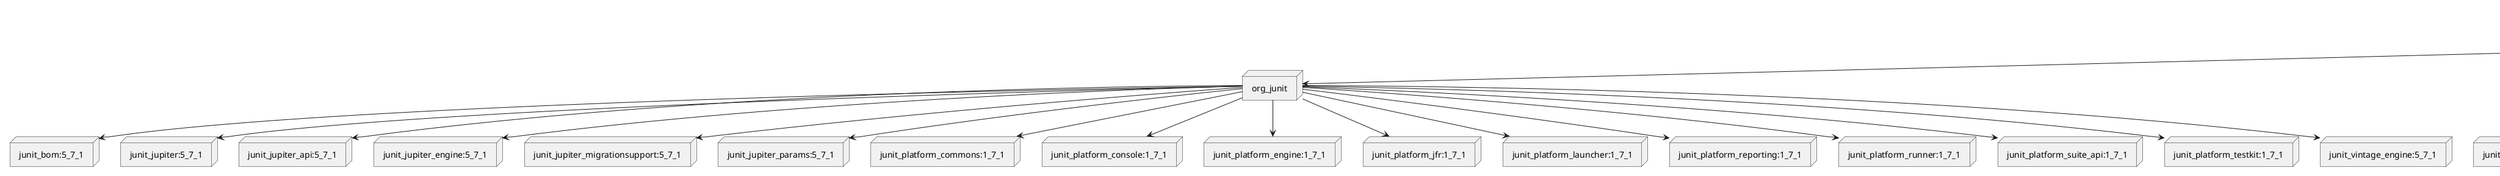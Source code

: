 @startuml
node "org_apache_commons_commons_lang3_3_12_0" as org_apache_commons_commons_lang3_3_12_0
node "org_junit" as org_junit
org_apache_commons_commons_lang3_3_12_0 --> org_junit
node "junit_bom:5_7_1" as junit_bom_5_7_1
org_junit --> junit_bom_5_7_1
node "junit_jupiter:5_7_1" as junit_jupiter_5_7_1
org_junit --> junit_jupiter_5_7_1
node "junit_jupiter_api:5_7_1" as junit_jupiter_api_5_7_1
org_junit --> junit_jupiter_api_5_7_1
node "junit_jupiter_engine:5_7_1" as junit_jupiter_engine_5_7_1
org_junit --> junit_jupiter_engine_5_7_1
node "junit_jupiter_migrationsupport:5_7_1" as junit_jupiter_migrationsupport_5_7_1
org_junit --> junit_jupiter_migrationsupport_5_7_1
node "junit_jupiter_params:5_7_1" as junit_jupiter_params_5_7_1
org_junit --> junit_jupiter_params_5_7_1
node "junit_platform_commons:1_7_1" as junit_platform_commons_1_7_1
org_junit --> junit_platform_commons_1_7_1
node "junit_platform_console:1_7_1" as junit_platform_console_1_7_1
org_junit --> junit_platform_console_1_7_1
node "junit_platform_engine:1_7_1" as junit_platform_engine_1_7_1
org_junit --> junit_platform_engine_1_7_1
node "junit_platform_jfr:1_7_1" as junit_platform_jfr_1_7_1
org_junit --> junit_platform_jfr_1_7_1
node "junit_platform_launcher:1_7_1" as junit_platform_launcher_1_7_1
org_junit --> junit_platform_launcher_1_7_1
node "junit_platform_reporting:1_7_1" as junit_platform_reporting_1_7_1
org_junit --> junit_platform_reporting_1_7_1
node "junit_platform_runner:1_7_1" as junit_platform_runner_1_7_1
org_junit --> junit_platform_runner_1_7_1
node "junit_platform_suite_api:1_7_1" as junit_platform_suite_api_1_7_1
org_junit --> junit_platform_suite_api_1_7_1
node "junit_platform_testkit:1_7_1" as junit_platform_testkit_1_7_1
org_junit --> junit_platform_testkit_1_7_1
node "junit_vintage_engine:5_7_1" as junit_vintage_engine_5_7_1
org_junit --> junit_vintage_engine_5_7_1
node "org_junit_pioneer" as org_junit_pioneer
org_apache_commons_commons_lang3_3_12_0 --> org_junit_pioneer
node "junit_pioneer:1_3_0" as junit_pioneer_1_3_0
org_junit_pioneer --> junit_pioneer_1_3_0
node "junit_bom:5_5_2" as junit_bom_5_5_2
org_junit_pioneer --> junit_bom_5_5_2
node "org_hamcrest" as org_hamcrest
org_apache_commons_commons_lang3_3_12_0 --> org_hamcrest
node "hamcrest:2_2" as hamcrest_2_2
org_hamcrest --> hamcrest_2_2
node "org_easymock" as org_easymock
org_apache_commons_commons_lang3_3_12_0 --> org_easymock
node "easymock:4_2" as easymock_4_2
org_easymock --> easymock_4_2
node "surefire_junit_platform:3_0_0_M4" as surefire_junit_platform_3_0_0_M4
org_easymock --> surefire_junit_platform_3_0_0_M4
node "objenesis:3_1" as objenesis_3_1
org_easymock --> objenesis_3_1
node "dexmaker:1_5" as dexmaker_1_5
org_easymock --> dexmaker_1_5
node "junit_jupiter:5_6_0" as junit_jupiter_5_6_0
org_easymock --> junit_jupiter_5_6_0
node "junit_vintage_engine:5_6_0" as junit_vintage_engine_5_6_0
org_easymock --> junit_vintage_engine_5_6_0
node "junit:4_13" as junit_4_13
org_easymock --> junit_4_13
node "testng:7_1_0" as testng_7_1_0
org_easymock --> testng_7_1_0
node "org_openjdk_jmh" as org_openjdk_jmh
org_apache_commons_commons_lang3_3_12_0 --> org_openjdk_jmh
node "jmh_core:1_27" as jmh_core_1_27
org_openjdk_jmh --> jmh_core_1_27
node "jmh_generator_annprocess:1_27" as jmh_generator_annprocess_1_27
org_openjdk_jmh --> jmh_generator_annprocess_1_27
node "com_google_code_findbugs" as com_google_code_findbugs
org_apache_commons_commons_lang3_3_12_0 --> com_google_code_findbugs
node "jsr305:3_0_2" as jsr305_3_0_2
com_google_code_findbugs --> jsr305_3_0_2
node "com_puppycrawl_tools" as com_puppycrawl_tools
org_apache_commons_commons_lang3_3_12_0 --> com_puppycrawl_tools
node "checkstyle:8_40" as checkstyle_8_40
com_puppycrawl_tools --> checkstyle_8_40
node "archunit_junit5:0_15_0" as archunit_junit5_0_15_0
com_puppycrawl_tools --> archunit_junit5_0_15_0
node "picocli:4_6_1" as picocli_4_6_1
com_puppycrawl_tools --> picocli_4_6_1
node "antlr:2_7_7" as antlr_2_7_7
com_puppycrawl_tools --> antlr_2_7_7
node "antlr4_runtime:4_9_1" as antlr4_runtime_4_9_1
com_puppycrawl_tools --> antlr4_runtime_4_9_1
node "commons_beanutils:1_9_4" as commons_beanutils_1_9_4
com_puppycrawl_tools --> commons_beanutils_1_9_4
node "guava:30_0_jre" as guava_30_0_jre
com_puppycrawl_tools --> guava_30_0_jre
node "ant:1_10_9" as ant_1_10_9
com_puppycrawl_tools --> ant_1_10_9
node "reflections:0_9_12" as reflections_0_9_12
com_puppycrawl_tools --> reflections_0_9_12
node "junit_jupiter_api:5_7_0" as junit_jupiter_api_5_7_0
com_puppycrawl_tools --> junit_jupiter_api_5_7_0
node "junit_jupiter_engine:5_7_0" as junit_jupiter_engine_5_7_0
com_puppycrawl_tools --> junit_jupiter_engine_5_7_0
node "junit5_system_extensions:1_1_0" as junit5_system_extensions_1_1_0
com_puppycrawl_tools --> junit5_system_extensions_1_1_0
node "junit_vintage_engine:5_7_0" as junit_vintage_engine_5_7_0
com_puppycrawl_tools --> junit_vintage_engine_5_7_0
node "truth:1_1_2" as truth_1_1_2
com_puppycrawl_tools --> truth_1_1_2
node "system_rules:1_19_0" as system_rules_1_19_0
com_puppycrawl_tools --> system_rules_1_19_0
node "equalsverifier:3_5_2" as equalsverifier_3_5_2
com_puppycrawl_tools --> equalsverifier_3_5_2
node "powermock_api_mockito2:2_0_9" as powermock_api_mockito2_2_0_9
com_puppycrawl_tools --> powermock_api_mockito2_2_0_9
node "powermock_module_junit4:2_0_9" as powermock_module_junit4_2_0_9
com_puppycrawl_tools --> powermock_module_junit4_2_0_9
node "commons_io:2_8_0" as commons_io_2_8_0
com_puppycrawl_tools --> commons_io_2_8_0
node "org_eclipse_jgit:5_10_0_202012080955_r" as org_eclipse_jgit_5_10_0_202012080955_r
com_puppycrawl_tools --> org_eclipse_jgit_5_10_0_202012080955_r
node "slf4j_simple:1_7_30" as slf4j_simple_1_7_30
com_puppycrawl_tools --> slf4j_simple_1_7_30
node "org_jacoco_agent:0_8_6" as org_jacoco_agent_0_8_6
com_puppycrawl_tools --> org_jacoco_agent_0_8_6
node "Saxon_HE:10_3" as Saxon_HE_10_3
com_puppycrawl_tools --> Saxon_HE_10_3
node "pitest_junit5_plugin:0_12" as pitest_junit5_plugin_0_12
com_puppycrawl_tools --> pitest_junit5_plugin_0_12
node "pmd_java:6_30_0" as pmd_java_6_30_0
com_puppycrawl_tools --> pmd_java_6_30_0
node "pmd_core:6_30_0" as pmd_core_6_30_0
com_puppycrawl_tools --> pmd_core_6_30_0
node "pmd_javascript:6_30_0" as pmd_javascript_6_30_0
com_puppycrawl_tools --> pmd_javascript_6_30_0
node "pmd_jsp:6_30_0" as pmd_jsp_6_30_0
com_puppycrawl_tools --> pmd_jsp_6_30_0
node "sevntu_checks:1_38_0" as sevntu_checks_1_38_0
com_puppycrawl_tools --> sevntu_checks_1_38_0
node "checkstyle:8_29" as checkstyle_8_29
com_puppycrawl_tools --> checkstyle_8_29
node "ant_nodeps:1_8_1" as ant_nodeps_1_8_1
com_puppycrawl_tools --> ant_nodeps_1_8_1
node "org_eclipse_jdt_annotation:2_2_600" as org_eclipse_jdt_annotation_2_2_600
com_puppycrawl_tools --> org_eclipse_jdt_annotation_2_2_600
node "com_github_spotbugs" as com_github_spotbugs
org_apache_commons_commons_lang3_3_12_0 --> com_github_spotbugs
node "spotbugs:4_2_1" as spotbugs_4_2_1
com_github_spotbugs --> spotbugs_4_2_1
node "asm:9_0" as asm_9_0
com_github_spotbugs --> asm_9_0
node "asm_analysis:9_0" as asm_analysis_9_0
com_github_spotbugs --> asm_analysis_9_0
node "asm_commons:9_0" as asm_commons_9_0
com_github_spotbugs --> asm_commons_9_0
node "asm_tree:9_0" as asm_tree_9_0
com_github_spotbugs --> asm_tree_9_0
node "asm_util:9_0" as asm_util_9_0
com_github_spotbugs --> asm_util_9_0
node "bcel:6_5_0" as bcel_6_5_0
com_github_spotbugs --> bcel_6_5_0
node "jcip_annotations:1_0" as jcip_annotations_1_0
com_github_spotbugs --> jcip_annotations_1_0
node "dom4j:2_1_3" as dom4j_2_1_3
com_github_spotbugs --> dom4j_2_1_3
node "commons_lang3:3_11" as commons_lang3_3_11
com_github_spotbugs --> commons_lang3_3_11
node "commons_text:1_9" as commons_text_1_9
com_github_spotbugs --> commons_text_1_9
node "slf4j_api:1_8_0_beta4" as slf4j_api_1_8_0_beta4
com_github_spotbugs --> slf4j_api_1_8_0_beta4
node "spotbugs_annotations:4_2_1" as spotbugs_annotations_4_2_1
com_github_spotbugs --> spotbugs_annotations_4_2_1
node "json:20201115" as json_20201115
com_github_spotbugs --> json_20201115
node "jaxen:1_2_0" as jaxen_1_2_0
com_github_spotbugs --> jaxen_1_2_0
node "biz_aQute_bnd" as biz_aQute_bnd
org_apache_commons_commons_lang3_3_12_0 --> biz_aQute_bnd
node "biz_aQute_bndlib:5_3_0" as biz_aQute_bndlib_5_3_0
biz_aQute_bnd --> biz_aQute_bndlib_5_3_0
node "osgi_annotation:8_0_0" as osgi_annotation_8_0_0
biz_aQute_bnd --> osgi_annotation_8_0_0
node "osgi_core:6_0_0" as osgi_core_6_0_0
biz_aQute_bnd --> osgi_core_6_0_0
node "org_osgi_namespace_contract:1_0_0" as org_osgi_namespace_contract_1_0_0
biz_aQute_bnd --> org_osgi_namespace_contract_1_0_0
node "org_osgi_namespace_extender:1_0_1" as org_osgi_namespace_extender_1_0_1
biz_aQute_bnd --> org_osgi_namespace_extender_1_0_1
node "org_osgi_namespace_implementation:1_0_0" as org_osgi_namespace_implementation_1_0_0
biz_aQute_bnd --> org_osgi_namespace_implementation_1_0_0
node "org_osgi_namespace_service:1_0_0" as org_osgi_namespace_service_1_0_0
biz_aQute_bnd --> org_osgi_namespace_service_1_0_0
node "org_osgi_service_log:1_3_0" as org_osgi_service_log_1_3_0
biz_aQute_bnd --> org_osgi_service_log_1_3_0
node "org_osgi_service_repository:1_1_0" as org_osgi_service_repository_1_1_0
biz_aQute_bnd --> org_osgi_service_repository_1_1_0
node "org_osgi_util_function:1_1_0" as org_osgi_util_function_1_1_0
biz_aQute_bnd --> org_osgi_util_function_1_1_0
node "org_osgi_util_promise:1_1_1" as org_osgi_util_promise_1_1_1
biz_aQute_bnd --> org_osgi_util_promise_1_1_1
node "slf4j_api:1_7_25" as slf4j_api_1_7_25
biz_aQute_bnd --> slf4j_api_1_7_25
@enduml